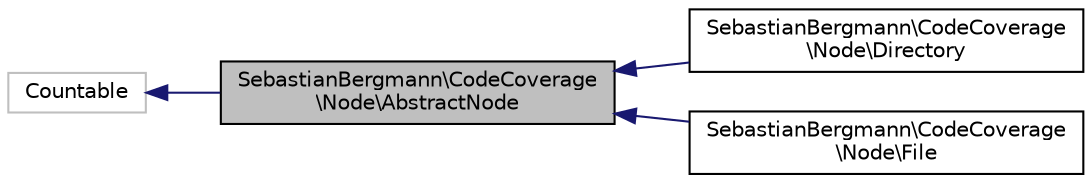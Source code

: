 digraph "SebastianBergmann\CodeCoverage\Node\AbstractNode"
{
  edge [fontname="Helvetica",fontsize="10",labelfontname="Helvetica",labelfontsize="10"];
  node [fontname="Helvetica",fontsize="10",shape=record];
  rankdir="LR";
  Node0 [label="SebastianBergmann\\CodeCoverage\l\\Node\\AbstractNode",height=0.2,width=0.4,color="black", fillcolor="grey75", style="filled", fontcolor="black"];
  Node1 -> Node0 [dir="back",color="midnightblue",fontsize="10",style="solid",fontname="Helvetica"];
  Node1 [label="Countable",height=0.2,width=0.4,color="grey75", fillcolor="white", style="filled"];
  Node0 -> Node2 [dir="back",color="midnightblue",fontsize="10",style="solid",fontname="Helvetica"];
  Node2 [label="SebastianBergmann\\CodeCoverage\l\\Node\\Directory",height=0.2,width=0.4,color="black", fillcolor="white", style="filled",URL="$classSebastianBergmann_1_1CodeCoverage_1_1Node_1_1Directory.html"];
  Node0 -> Node3 [dir="back",color="midnightblue",fontsize="10",style="solid",fontname="Helvetica"];
  Node3 [label="SebastianBergmann\\CodeCoverage\l\\Node\\File",height=0.2,width=0.4,color="black", fillcolor="white", style="filled",URL="$classSebastianBergmann_1_1CodeCoverage_1_1Node_1_1File.html"];
}
